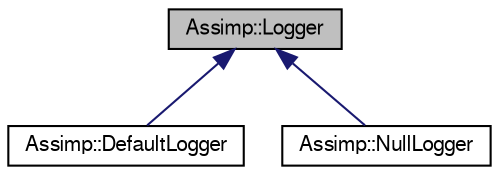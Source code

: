 digraph G
{
  bgcolor="transparent";
  edge [fontname="FreeSans",fontsize=10,labelfontname="FreeSans",labelfontsize=10];
  node [fontname="FreeSans",fontsize=10,shape=record];
  Node1 [label="Assimp::Logger",height=0.2,width=0.4,color="black", fillcolor="grey75", style="filled" fontcolor="black"];
  Node1 -> Node2 [dir=back,color="midnightblue",fontsize=10,style="solid"];
  Node2 [label="Assimp::DefaultLogger",height=0.2,width=0.4,color="black",URL="$class_assimp_1_1_default_logger.html",tooltip="CPP-API: Primary logging facility of Assimp."];
  Node1 -> Node3 [dir=back,color="midnightblue",fontsize=10,style="solid"];
  Node3 [label="Assimp::NullLogger",height=0.2,width=0.4,color="black",URL="$class_assimp_1_1_null_logger.html",tooltip="CPP-API: Empty logging implementation."];
}
